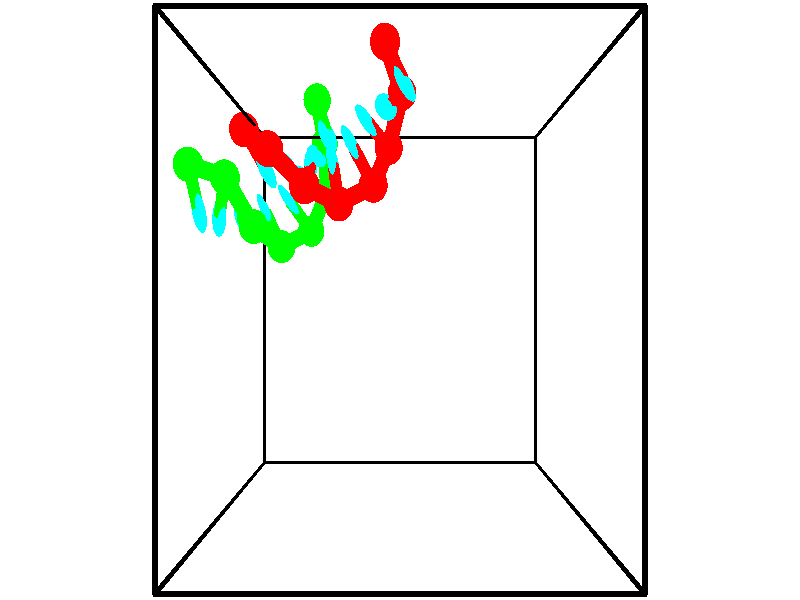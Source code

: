// switches for output
#declare DRAW_BASES = 1; // possible values are 0, 1; only relevant for DNA ribbons
#declare DRAW_BASES_TYPE = 3; // possible values are 1, 2, 3; only relevant for DNA ribbons
#declare DRAW_FOG = 0; // set to 1 to enable fog

#include "colors.inc"

#include "transforms.inc"
background { rgb <1, 1, 1>}

#default {
   normal{
       ripples 0.25
       frequency 0.20
       turbulence 0.2
       lambda 5
   }
	finish {
		phong 0.1
		phong_size 40.
	}
}

// original window dimensions: 1024x640


// camera settings

camera {
	sky <-0, 1, 0>
	up <-0, 1, 0>
	right 1.6 * <1, 0, 0>
	location <2.5, 2.5, 11.1562>
	look_at <2.5, 2.5, 2.5>
	direction <0, 0, -8.6562>
	angle 67.0682
}


# declare cpy_camera_pos = <2.5, 2.5, 11.1562>;
# if (DRAW_FOG = 1)
fog {
	fog_type 2
	up vnormalize(cpy_camera_pos)
	color rgbt<1,1,1,0.3>
	distance 1e-5
	fog_alt 3e-3
	fog_offset 4
}
# end


// LIGHTS

# declare lum = 6;
global_settings {
	ambient_light rgb lum * <0.05, 0.05, 0.05>
	max_trace_level 15
}# declare cpy_direct_light_amount = 0.25;
light_source
{	1000 * <-1, -1, 1>,
	rgb lum * cpy_direct_light_amount
	parallel
}

light_source
{	1000 * <1, 1, -1>,
	rgb lum * cpy_direct_light_amount
	parallel
}

// strand 0

// nucleotide -1

// particle -1
sphere {
	<2.251383, 6.078694, 1.113597> 0.250000
	pigment { color rgbt <1,0,0,0> }
	no_shadow
}
cylinder {
	<2.437328, 5.730988, 1.180862>,  <2.548896, 5.522364, 1.221222>, 0.100000
	pigment { color rgbt <1,0,0,0> }
	no_shadow
}
cylinder {
	<2.437328, 5.730988, 1.180862>,  <2.251383, 6.078694, 1.113597>, 0.100000
	pigment { color rgbt <1,0,0,0> }
	no_shadow
}

// particle -1
sphere {
	<2.437328, 5.730988, 1.180862> 0.100000
	pigment { color rgbt <1,0,0,0> }
	no_shadow
}
sphere {
	0, 1
	scale<0.080000,0.200000,0.300000>
	matrix <-0.719089, -0.481489, -0.501078,
		0.516539, 0.112009, -0.848906,
		0.464864, -0.869265, 0.168164,
		2.576788, 5.470208, 1.231311>
	pigment { color rgbt <0,1,1,0> }
	no_shadow
}
cylinder {
	<2.535112, 5.525573, 0.560655>,  <2.251383, 6.078694, 1.113597>, 0.130000
	pigment { color rgbt <1,0,0,0> }
	no_shadow
}

// nucleotide -1

// particle -1
sphere {
	<2.535112, 5.525573, 0.560655> 0.250000
	pigment { color rgbt <1,0,0,0> }
	no_shadow
}
cylinder {
	<2.381695, 5.327408, 0.872414>,  <2.289644, 5.208509, 1.059469>, 0.100000
	pigment { color rgbt <1,0,0,0> }
	no_shadow
}
cylinder {
	<2.381695, 5.327408, 0.872414>,  <2.535112, 5.525573, 0.560655>, 0.100000
	pigment { color rgbt <1,0,0,0> }
	no_shadow
}

// particle -1
sphere {
	<2.381695, 5.327408, 0.872414> 0.100000
	pigment { color rgbt <1,0,0,0> }
	no_shadow
}
sphere {
	0, 1
	scale<0.080000,0.200000,0.300000>
	matrix <-0.680441, -0.419015, -0.601187,
		0.624415, -0.760916, -0.176388,
		-0.383544, -0.495412, 0.779398,
		2.266632, 5.178784, 1.106233>
	pigment { color rgbt <0,1,1,0> }
	no_shadow
}
cylinder {
	<2.298724, 4.765862, 0.359486>,  <2.535112, 5.525573, 0.560655>, 0.130000
	pigment { color rgbt <1,0,0,0> }
	no_shadow
}

// nucleotide -1

// particle -1
sphere {
	<2.298724, 4.765862, 0.359486> 0.250000
	pigment { color rgbt <1,0,0,0> }
	no_shadow
}
cylinder {
	<2.086445, 4.926575, 0.657997>,  <1.959077, 5.023003, 0.837104>, 0.100000
	pigment { color rgbt <1,0,0,0> }
	no_shadow
}
cylinder {
	<2.086445, 4.926575, 0.657997>,  <2.298724, 4.765862, 0.359486>, 0.100000
	pigment { color rgbt <1,0,0,0> }
	no_shadow
}

// particle -1
sphere {
	<2.086445, 4.926575, 0.657997> 0.100000
	pigment { color rgbt <1,0,0,0> }
	no_shadow
}
sphere {
	0, 1
	scale<0.080000,0.200000,0.300000>
	matrix <-0.825532, -0.444479, -0.347758,
		0.191982, -0.800631, 0.567568,
		-0.530697, 0.401782, 0.746278,
		1.927236, 5.047110, 0.881881>
	pigment { color rgbt <0,1,1,0> }
	no_shadow
}
cylinder {
	<2.036726, 4.152917, 0.726321>,  <2.298724, 4.765862, 0.359486>, 0.130000
	pigment { color rgbt <1,0,0,0> }
	no_shadow
}

// nucleotide -1

// particle -1
sphere {
	<2.036726, 4.152917, 0.726321> 0.250000
	pigment { color rgbt <1,0,0,0> }
	no_shadow
}
cylinder {
	<1.824474, 4.491501, 0.743935>,  <1.697123, 4.694651, 0.754503>, 0.100000
	pigment { color rgbt <1,0,0,0> }
	no_shadow
}
cylinder {
	<1.824474, 4.491501, 0.743935>,  <2.036726, 4.152917, 0.726321>, 0.100000
	pigment { color rgbt <1,0,0,0> }
	no_shadow
}

// particle -1
sphere {
	<1.824474, 4.491501, 0.743935> 0.100000
	pigment { color rgbt <1,0,0,0> }
	no_shadow
}
sphere {
	0, 1
	scale<0.080000,0.200000,0.300000>
	matrix <-0.808778, -0.490096, -0.325091,
		-0.253596, -0.208116, 0.944657,
		-0.530630, 0.846459, 0.044033,
		1.665285, 4.745439, 0.757145>
	pigment { color rgbt <0,1,1,0> }
	no_shadow
}
cylinder {
	<1.454964, 3.869063, 0.847781>,  <2.036726, 4.152917, 0.726321>, 0.130000
	pigment { color rgbt <1,0,0,0> }
	no_shadow
}

// nucleotide -1

// particle -1
sphere {
	<1.454964, 3.869063, 0.847781> 0.250000
	pigment { color rgbt <1,0,0,0> }
	no_shadow
}
cylinder {
	<1.381237, 4.231949, 0.696526>,  <1.337001, 4.449680, 0.605772>, 0.100000
	pigment { color rgbt <1,0,0,0> }
	no_shadow
}
cylinder {
	<1.381237, 4.231949, 0.696526>,  <1.454964, 3.869063, 0.847781>, 0.100000
	pigment { color rgbt <1,0,0,0> }
	no_shadow
}

// particle -1
sphere {
	<1.381237, 4.231949, 0.696526> 0.100000
	pigment { color rgbt <1,0,0,0> }
	no_shadow
}
sphere {
	0, 1
	scale<0.080000,0.200000,0.300000>
	matrix <-0.933934, -0.281541, -0.220228,
		-0.306256, 0.312567, 0.899171,
		-0.184317, 0.907213, -0.378141,
		1.325942, 4.504113, 0.583084>
	pigment { color rgbt <0,1,1,0> }
	no_shadow
}
cylinder {
	<0.920855, 4.068112, 1.188727>,  <1.454964, 3.869063, 0.847781>, 0.130000
	pigment { color rgbt <1,0,0,0> }
	no_shadow
}

// nucleotide -1

// particle -1
sphere {
	<0.920855, 4.068112, 1.188727> 0.250000
	pigment { color rgbt <1,0,0,0> }
	no_shadow
}
cylinder {
	<0.930950, 4.293167, 0.858200>,  <0.937008, 4.428200, 0.659884>, 0.100000
	pigment { color rgbt <1,0,0,0> }
	no_shadow
}
cylinder {
	<0.930950, 4.293167, 0.858200>,  <0.920855, 4.068112, 1.188727>, 0.100000
	pigment { color rgbt <1,0,0,0> }
	no_shadow
}

// particle -1
sphere {
	<0.930950, 4.293167, 0.858200> 0.100000
	pigment { color rgbt <1,0,0,0> }
	no_shadow
}
sphere {
	0, 1
	scale<0.080000,0.200000,0.300000>
	matrix <-0.970083, -0.185865, -0.156185,
		-0.241459, 0.805539, 0.541114,
		0.025239, 0.562638, -0.826318,
		0.938522, 4.461958, 0.610305>
	pigment { color rgbt <0,1,1,0> }
	no_shadow
}
cylinder {
	<0.314443, 4.586655, 1.162429>,  <0.920855, 4.068112, 1.188727>, 0.130000
	pigment { color rgbt <1,0,0,0> }
	no_shadow
}

// nucleotide -1

// particle -1
sphere {
	<0.314443, 4.586655, 1.162429> 0.250000
	pigment { color rgbt <1,0,0,0> }
	no_shadow
}
cylinder {
	<0.431351, 4.501114, 0.789581>,  <0.501495, 4.449789, 0.565873>, 0.100000
	pigment { color rgbt <1,0,0,0> }
	no_shadow
}
cylinder {
	<0.431351, 4.501114, 0.789581>,  <0.314443, 4.586655, 1.162429>, 0.100000
	pigment { color rgbt <1,0,0,0> }
	no_shadow
}

// particle -1
sphere {
	<0.431351, 4.501114, 0.789581> 0.100000
	pigment { color rgbt <1,0,0,0> }
	no_shadow
}
sphere {
	0, 1
	scale<0.080000,0.200000,0.300000>
	matrix <-0.953606, -0.138768, -0.267169,
		-0.072214, 0.966959, -0.244489,
		0.292269, -0.213853, -0.932119,
		0.519031, 4.436958, 0.509946>
	pigment { color rgbt <0,1,1,0> }
	no_shadow
}
cylinder {
	<-0.201864, 4.957699, 0.699610>,  <0.314443, 4.586655, 1.162429>, 0.130000
	pigment { color rgbt <1,0,0,0> }
	no_shadow
}

// nucleotide -1

// particle -1
sphere {
	<-0.201864, 4.957699, 0.699610> 0.250000
	pigment { color rgbt <1,0,0,0> }
	no_shadow
}
cylinder {
	<-0.022717, 4.656174, 0.507286>,  <0.084772, 4.475258, 0.391892>, 0.100000
	pigment { color rgbt <1,0,0,0> }
	no_shadow
}
cylinder {
	<-0.022717, 4.656174, 0.507286>,  <-0.201864, 4.957699, 0.699610>, 0.100000
	pigment { color rgbt <1,0,0,0> }
	no_shadow
}

// particle -1
sphere {
	<-0.022717, 4.656174, 0.507286> 0.100000
	pigment { color rgbt <1,0,0,0> }
	no_shadow
}
sphere {
	0, 1
	scale<0.080000,0.200000,0.300000>
	matrix <-0.890841, -0.330354, -0.311879,
		0.076261, 0.568007, -0.819483,
		0.447869, -0.753813, -0.480810,
		0.111644, 4.430030, 0.363043>
	pigment { color rgbt <0,1,1,0> }
	no_shadow
}
// strand 1

// nucleotide -1

// particle -1
sphere {
	<-1.138913, 4.439604, 0.779982> 0.250000
	pigment { color rgbt <0,1,0,0> }
	no_shadow
}
cylinder {
	<-1.044065, 4.051941, 0.753128>,  <-0.987157, 3.819343, 0.737016>, 0.100000
	pigment { color rgbt <0,1,0,0> }
	no_shadow
}
cylinder {
	<-1.044065, 4.051941, 0.753128>,  <-1.138913, 4.439604, 0.779982>, 0.100000
	pigment { color rgbt <0,1,0,0> }
	no_shadow
}

// particle -1
sphere {
	<-1.044065, 4.051941, 0.753128> 0.100000
	pigment { color rgbt <0,1,0,0> }
	no_shadow
}
sphere {
	0, 1
	scale<0.080000,0.200000,0.300000>
	matrix <0.712500, 0.220468, -0.666137,
		0.660393, 0.110121, 0.742802,
		0.237120, -0.969158, -0.067134,
		-0.972930, 3.761194, 0.732988>
	pigment { color rgbt <0,1,1,0> }
	no_shadow
}
cylinder {
	<-0.510671, 4.259140, 0.783997>,  <-1.138913, 4.439604, 0.779982>, 0.130000
	pigment { color rgbt <0,1,0,0> }
	no_shadow
}

// nucleotide -1

// particle -1
sphere {
	<-0.510671, 4.259140, 0.783997> 0.250000
	pigment { color rgbt <0,1,0,0> }
	no_shadow
}
cylinder {
	<-0.631121, 3.945572, 0.566818>,  <-0.703390, 3.757431, 0.436511>, 0.100000
	pigment { color rgbt <0,1,0,0> }
	no_shadow
}
cylinder {
	<-0.631121, 3.945572, 0.566818>,  <-0.510671, 4.259140, 0.783997>, 0.100000
	pigment { color rgbt <0,1,0,0> }
	no_shadow
}

// particle -1
sphere {
	<-0.631121, 3.945572, 0.566818> 0.100000
	pigment { color rgbt <0,1,0,0> }
	no_shadow
}
sphere {
	0, 1
	scale<0.080000,0.200000,0.300000>
	matrix <0.731523, 0.175349, -0.658883,
		0.611718, -0.595583, 0.520655,
		-0.301123, -0.783922, -0.542947,
		-0.721458, 3.710395, 0.403934>
	pigment { color rgbt <0,1,1,0> }
	no_shadow
}
cylinder {
	<-0.041313, 3.560894, 0.683681>,  <-0.510671, 4.259140, 0.783997>, 0.130000
	pigment { color rgbt <0,1,0,0> }
	no_shadow
}

// nucleotide -1

// particle -1
sphere {
	<-0.041313, 3.560894, 0.683681> 0.250000
	pigment { color rgbt <0,1,0,0> }
	no_shadow
}
cylinder {
	<-0.250259, 3.669907, 0.360481>,  <-0.375627, 3.735314, 0.166562>, 0.100000
	pigment { color rgbt <0,1,0,0> }
	no_shadow
}
cylinder {
	<-0.250259, 3.669907, 0.360481>,  <-0.041313, 3.560894, 0.683681>, 0.100000
	pigment { color rgbt <0,1,0,0> }
	no_shadow
}

// particle -1
sphere {
	<-0.250259, 3.669907, 0.360481> 0.100000
	pigment { color rgbt <0,1,0,0> }
	no_shadow
}
sphere {
	0, 1
	scale<0.080000,0.200000,0.300000>
	matrix <0.846320, 0.281589, -0.452162,
		0.104296, -0.920019, -0.377740,
		-0.522365, 0.272530, -0.807999,
		-0.406969, 3.751666, 0.118082>
	pigment { color rgbt <0,1,1,0> }
	no_shadow
}
cylinder {
	<0.334370, 3.312359, 0.127297>,  <-0.041313, 3.560894, 0.683681>, 0.130000
	pigment { color rgbt <0,1,0,0> }
	no_shadow
}

// nucleotide -1

// particle -1
sphere {
	<0.334370, 3.312359, 0.127297> 0.250000
	pigment { color rgbt <0,1,0,0> }
	no_shadow
}
cylinder {
	<0.139410, 3.643204, 0.015350>,  <0.022434, 3.841711, -0.051818>, 0.100000
	pigment { color rgbt <0,1,0,0> }
	no_shadow
}
cylinder {
	<0.139410, 3.643204, 0.015350>,  <0.334370, 3.312359, 0.127297>, 0.100000
	pigment { color rgbt <0,1,0,0> }
	no_shadow
}

// particle -1
sphere {
	<0.139410, 3.643204, 0.015350> 0.100000
	pigment { color rgbt <0,1,0,0> }
	no_shadow
}
sphere {
	0, 1
	scale<0.080000,0.200000,0.300000>
	matrix <0.872521, 0.473777, -0.119343,
		0.033884, -0.302358, -0.952592,
		-0.487400, 0.827112, -0.279868,
		-0.006810, 3.891337, -0.068610>
	pigment { color rgbt <0,1,1,0> }
	no_shadow
}
cylinder {
	<0.793646, 3.603670, -0.449188>,  <0.334370, 3.312359, 0.127297>, 0.130000
	pigment { color rgbt <0,1,0,0> }
	no_shadow
}

// nucleotide -1

// particle -1
sphere {
	<0.793646, 3.603670, -0.449188> 0.250000
	pigment { color rgbt <0,1,0,0> }
	no_shadow
}
cylinder {
	<0.587835, 3.858841, -0.219994>,  <0.464349, 4.011943, -0.082477>, 0.100000
	pigment { color rgbt <0,1,0,0> }
	no_shadow
}
cylinder {
	<0.587835, 3.858841, -0.219994>,  <0.793646, 3.603670, -0.449188>, 0.100000
	pigment { color rgbt <0,1,0,0> }
	no_shadow
}

// particle -1
sphere {
	<0.587835, 3.858841, -0.219994> 0.100000
	pigment { color rgbt <0,1,0,0> }
	no_shadow
}
sphere {
	0, 1
	scale<0.080000,0.200000,0.300000>
	matrix <0.791066, 0.610990, 0.030118,
		-0.330875, 0.468766, -0.819012,
		-0.514526, 0.637927, 0.572985,
		0.433477, 4.050219, -0.048098>
	pigment { color rgbt <0,1,1,0> }
	no_shadow
}
cylinder {
	<1.067299, 4.262087, -0.662769>,  <0.793646, 3.603670, -0.449188>, 0.130000
	pigment { color rgbt <0,1,0,0> }
	no_shadow
}

// nucleotide -1

// particle -1
sphere {
	<1.067299, 4.262087, -0.662769> 0.250000
	pigment { color rgbt <0,1,0,0> }
	no_shadow
}
cylinder {
	<0.875387, 4.341431, -0.320900>,  <0.760240, 4.389037, -0.115779>, 0.100000
	pigment { color rgbt <0,1,0,0> }
	no_shadow
}
cylinder {
	<0.875387, 4.341431, -0.320900>,  <1.067299, 4.262087, -0.662769>, 0.100000
	pigment { color rgbt <0,1,0,0> }
	no_shadow
}

// particle -1
sphere {
	<0.875387, 4.341431, -0.320900> 0.100000
	pigment { color rgbt <0,1,0,0> }
	no_shadow
}
sphere {
	0, 1
	scale<0.080000,0.200000,0.300000>
	matrix <0.751465, 0.595719, 0.283583,
		-0.452893, 0.778314, -0.434874,
		-0.479779, 0.198359, 0.854673,
		0.731453, 4.400939, -0.064498>
	pigment { color rgbt <0,1,1,0> }
	no_shadow
}
cylinder {
	<1.043378, 5.021043, -0.529573>,  <1.067299, 4.262087, -0.662769>, 0.130000
	pigment { color rgbt <0,1,0,0> }
	no_shadow
}

// nucleotide -1

// particle -1
sphere {
	<1.043378, 5.021043, -0.529573> 0.250000
	pigment { color rgbt <0,1,0,0> }
	no_shadow
}
cylinder {
	<1.001568, 4.836990, -0.176903>,  <0.976482, 4.726559, 0.034699>, 0.100000
	pigment { color rgbt <0,1,0,0> }
	no_shadow
}
cylinder {
	<1.001568, 4.836990, -0.176903>,  <1.043378, 5.021043, -0.529573>, 0.100000
	pigment { color rgbt <0,1,0,0> }
	no_shadow
}

// particle -1
sphere {
	<1.001568, 4.836990, -0.176903> 0.100000
	pigment { color rgbt <0,1,0,0> }
	no_shadow
}
sphere {
	0, 1
	scale<0.080000,0.200000,0.300000>
	matrix <0.683593, 0.610664, 0.399738,
		-0.722340, 0.644490, 0.250714,
		-0.104525, -0.460133, 0.881676,
		0.970210, 4.698951, 0.087600>
	pigment { color rgbt <0,1,1,0> }
	no_shadow
}
cylinder {
	<0.968187, 5.578641, -0.007563>,  <1.043378, 5.021043, -0.529573>, 0.130000
	pigment { color rgbt <0,1,0,0> }
	no_shadow
}

// nucleotide -1

// particle -1
sphere {
	<0.968187, 5.578641, -0.007563> 0.250000
	pigment { color rgbt <0,1,0,0> }
	no_shadow
}
cylinder {
	<1.096218, 5.232605, 0.146927>,  <1.173037, 5.024983, 0.239621>, 0.100000
	pigment { color rgbt <0,1,0,0> }
	no_shadow
}
cylinder {
	<1.096218, 5.232605, 0.146927>,  <0.968187, 5.578641, -0.007563>, 0.100000
	pigment { color rgbt <0,1,0,0> }
	no_shadow
}

// particle -1
sphere {
	<1.096218, 5.232605, 0.146927> 0.100000
	pigment { color rgbt <0,1,0,0> }
	no_shadow
}
sphere {
	0, 1
	scale<0.080000,0.200000,0.300000>
	matrix <0.687968, 0.492520, 0.533034,
		-0.651346, 0.095099, 0.752798,
		0.320077, -0.865090, 0.386225,
		1.192241, 4.973078, 0.262794>
	pigment { color rgbt <0,1,1,0> }
	no_shadow
}
// box output
cylinder {
	<0.000000, 0.000000, 0.000000>,  <5.000000, 0.000000, 0.000000>, 0.025000
	pigment { color rgbt <0,0,0,0> }
	no_shadow
}
cylinder {
	<0.000000, 0.000000, 0.000000>,  <0.000000, 5.000000, 0.000000>, 0.025000
	pigment { color rgbt <0,0,0,0> }
	no_shadow
}
cylinder {
	<0.000000, 0.000000, 0.000000>,  <0.000000, 0.000000, 5.000000>, 0.025000
	pigment { color rgbt <0,0,0,0> }
	no_shadow
}
cylinder {
	<5.000000, 5.000000, 5.000000>,  <0.000000, 5.000000, 5.000000>, 0.025000
	pigment { color rgbt <0,0,0,0> }
	no_shadow
}
cylinder {
	<5.000000, 5.000000, 5.000000>,  <5.000000, 0.000000, 5.000000>, 0.025000
	pigment { color rgbt <0,0,0,0> }
	no_shadow
}
cylinder {
	<5.000000, 5.000000, 5.000000>,  <5.000000, 5.000000, 0.000000>, 0.025000
	pigment { color rgbt <0,0,0,0> }
	no_shadow
}
cylinder {
	<0.000000, 0.000000, 5.000000>,  <0.000000, 5.000000, 5.000000>, 0.025000
	pigment { color rgbt <0,0,0,0> }
	no_shadow
}
cylinder {
	<0.000000, 0.000000, 5.000000>,  <5.000000, 0.000000, 5.000000>, 0.025000
	pigment { color rgbt <0,0,0,0> }
	no_shadow
}
cylinder {
	<5.000000, 5.000000, 0.000000>,  <0.000000, 5.000000, 0.000000>, 0.025000
	pigment { color rgbt <0,0,0,0> }
	no_shadow
}
cylinder {
	<5.000000, 5.000000, 0.000000>,  <5.000000, 0.000000, 0.000000>, 0.025000
	pigment { color rgbt <0,0,0,0> }
	no_shadow
}
cylinder {
	<5.000000, 0.000000, 5.000000>,  <5.000000, 0.000000, 0.000000>, 0.025000
	pigment { color rgbt <0,0,0,0> }
	no_shadow
}
cylinder {
	<0.000000, 5.000000, 0.000000>,  <0.000000, 5.000000, 5.000000>, 0.025000
	pigment { color rgbt <0,0,0,0> }
	no_shadow
}
// end of box output
